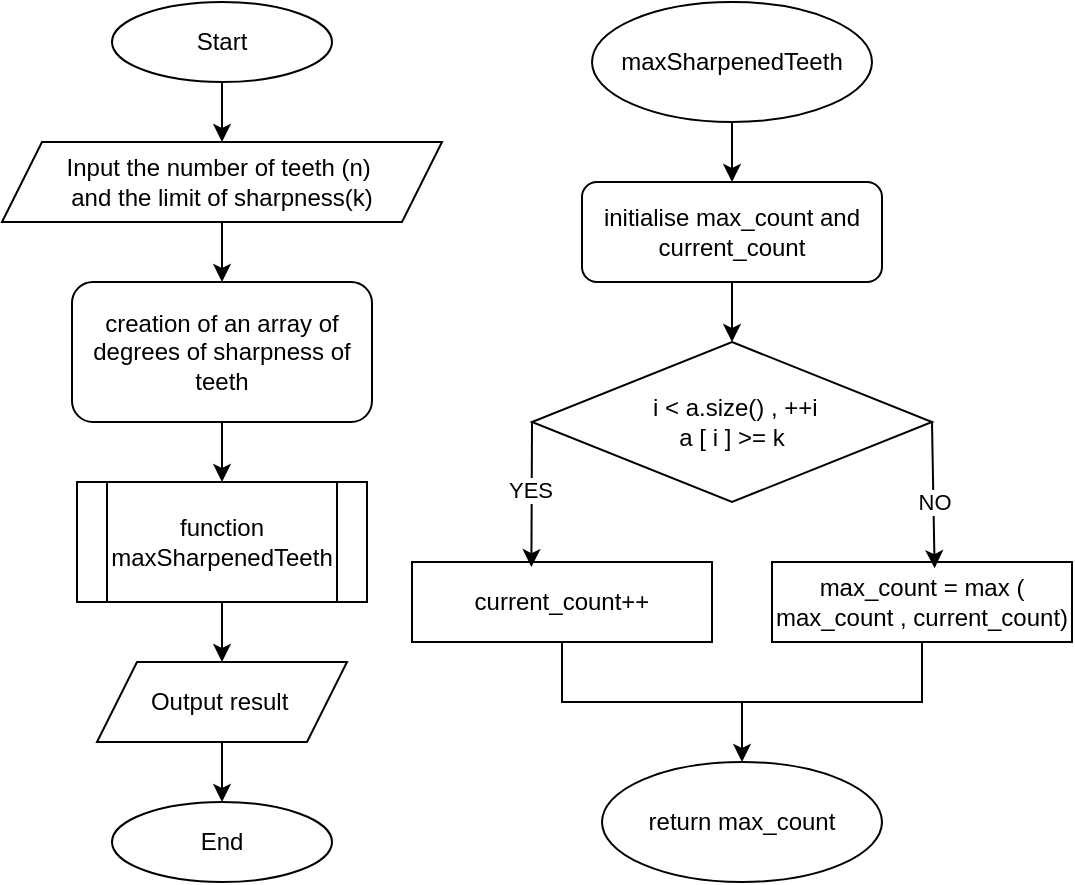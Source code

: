 <mxfile version="24.8.4">
  <diagram name="Сторінка-1" id="aEz-nr6bdWj7RBb74hUV">
    <mxGraphModel dx="1176" dy="520" grid="1" gridSize="10" guides="1" tooltips="1" connect="1" arrows="1" fold="1" page="1" pageScale="1" pageWidth="827" pageHeight="1169" math="0" shadow="0">
      <root>
        <mxCell id="0" />
        <mxCell id="1" parent="0" />
        <mxCell id="LlNCs8To8BDl-L4a-BV5-1" value="Start" style="ellipse;whiteSpace=wrap;html=1;" parent="1" vertex="1">
          <mxGeometry x="140" y="30" width="110" height="40" as="geometry" />
        </mxCell>
        <mxCell id="LlNCs8To8BDl-L4a-BV5-2" value="End" style="ellipse;whiteSpace=wrap;html=1;" parent="1" vertex="1">
          <mxGeometry x="140" y="430" width="110" height="40" as="geometry" />
        </mxCell>
        <mxCell id="LlNCs8To8BDl-L4a-BV5-3" value="Input&amp;nbsp;the number of teeth (n)&amp;nbsp;&lt;div&gt;and the limit of sharpness(k)&lt;/div&gt;" style="shape=parallelogram;perimeter=parallelogramPerimeter;whiteSpace=wrap;html=1;fixedSize=1;" parent="1" vertex="1">
          <mxGeometry x="85" y="100" width="220" height="40" as="geometry" />
        </mxCell>
        <mxCell id="LlNCs8To8BDl-L4a-BV5-4" value="creation of an array of degrees of sharpness of teeth" style="rounded=1;whiteSpace=wrap;html=1;" parent="1" vertex="1">
          <mxGeometry x="120" y="170" width="150" height="70" as="geometry" />
        </mxCell>
        <mxCell id="LlNCs8To8BDl-L4a-BV5-13" value="" style="edgeStyle=orthogonalEdgeStyle;rounded=0;orthogonalLoop=1;jettySize=auto;html=1;" parent="1" source="LlNCs8To8BDl-L4a-BV5-5" target="LlNCs8To8BDl-L4a-BV5-2" edge="1">
          <mxGeometry relative="1" as="geometry" />
        </mxCell>
        <mxCell id="LlNCs8To8BDl-L4a-BV5-5" value="Output result&amp;nbsp;" style="shape=parallelogram;perimeter=parallelogramPerimeter;whiteSpace=wrap;html=1;fixedSize=1;" parent="1" vertex="1">
          <mxGeometry x="132.5" y="360" width="125" height="40" as="geometry" />
        </mxCell>
        <mxCell id="LlNCs8To8BDl-L4a-BV5-6" value="function maxSharpenedTeeth" style="shape=process;whiteSpace=wrap;html=1;backgroundOutline=1;" parent="1" vertex="1">
          <mxGeometry x="122.5" y="270" width="145" height="60" as="geometry" />
        </mxCell>
        <mxCell id="LlNCs8To8BDl-L4a-BV5-9" value="" style="endArrow=classic;html=1;rounded=0;exitX=0.5;exitY=1;exitDx=0;exitDy=0;entryX=0.5;entryY=0;entryDx=0;entryDy=0;" parent="1" source="LlNCs8To8BDl-L4a-BV5-1" target="LlNCs8To8BDl-L4a-BV5-3" edge="1">
          <mxGeometry width="50" height="50" relative="1" as="geometry">
            <mxPoint x="300" y="150" as="sourcePoint" />
            <mxPoint x="350" y="100" as="targetPoint" />
          </mxGeometry>
        </mxCell>
        <mxCell id="LlNCs8To8BDl-L4a-BV5-10" value="" style="endArrow=classic;html=1;rounded=0;exitX=0.5;exitY=1;exitDx=0;exitDy=0;entryX=0.5;entryY=0;entryDx=0;entryDy=0;" parent="1" source="LlNCs8To8BDl-L4a-BV5-3" target="LlNCs8To8BDl-L4a-BV5-4" edge="1">
          <mxGeometry width="50" height="50" relative="1" as="geometry">
            <mxPoint x="205" y="80" as="sourcePoint" />
            <mxPoint x="205" y="110" as="targetPoint" />
          </mxGeometry>
        </mxCell>
        <mxCell id="LlNCs8To8BDl-L4a-BV5-11" value="" style="endArrow=classic;html=1;rounded=0;exitX=0.5;exitY=1;exitDx=0;exitDy=0;" parent="1" source="LlNCs8To8BDl-L4a-BV5-4" target="LlNCs8To8BDl-L4a-BV5-6" edge="1">
          <mxGeometry width="50" height="50" relative="1" as="geometry">
            <mxPoint x="215" y="90" as="sourcePoint" />
            <mxPoint x="215" y="120" as="targetPoint" />
          </mxGeometry>
        </mxCell>
        <mxCell id="LlNCs8To8BDl-L4a-BV5-12" value="" style="endArrow=classic;html=1;rounded=0;exitX=0.5;exitY=1;exitDx=0;exitDy=0;entryX=0.5;entryY=0;entryDx=0;entryDy=0;" parent="1" source="LlNCs8To8BDl-L4a-BV5-6" target="LlNCs8To8BDl-L4a-BV5-5" edge="1">
          <mxGeometry width="50" height="50" relative="1" as="geometry">
            <mxPoint x="225" y="100" as="sourcePoint" />
            <mxPoint x="225" y="130" as="targetPoint" />
          </mxGeometry>
        </mxCell>
        <mxCell id="LlNCs8To8BDl-L4a-BV5-14" value="maxSharpenedTeeth" style="ellipse;whiteSpace=wrap;html=1;" parent="1" vertex="1">
          <mxGeometry x="380" y="30" width="140" height="60" as="geometry" />
        </mxCell>
        <mxCell id="LlNCs8To8BDl-L4a-BV5-15" value="initialise max_count and current_count" style="rounded=1;whiteSpace=wrap;html=1;" parent="1" vertex="1">
          <mxGeometry x="375" y="120" width="150" height="50" as="geometry" />
        </mxCell>
        <mxCell id="LlNCs8To8BDl-L4a-BV5-16" value="&amp;nbsp;i &amp;lt; a.size() , ++i&lt;div&gt;a [ i ] &amp;gt;= k&lt;/div&gt;" style="rhombus;whiteSpace=wrap;html=1;labelBackgroundColor=none;" parent="1" vertex="1">
          <mxGeometry x="350" y="200" width="200" height="80" as="geometry" />
        </mxCell>
        <mxCell id="LlNCs8To8BDl-L4a-BV5-18" value="current_count++" style="rounded=0;whiteSpace=wrap;html=1;" parent="1" vertex="1">
          <mxGeometry x="290" y="310" width="150" height="40" as="geometry" />
        </mxCell>
        <mxCell id="LlNCs8To8BDl-L4a-BV5-20" value="max_count = max ( max_count , current_count)" style="rounded=0;whiteSpace=wrap;html=1;" parent="1" vertex="1">
          <mxGeometry x="470" y="310" width="150" height="40" as="geometry" />
        </mxCell>
        <mxCell id="LlNCs8To8BDl-L4a-BV5-21" value="return max_count" style="ellipse;whiteSpace=wrap;html=1;" parent="1" vertex="1">
          <mxGeometry x="385" y="410" width="140" height="60" as="geometry" />
        </mxCell>
        <mxCell id="LlNCs8To8BDl-L4a-BV5-22" value="" style="endArrow=classic;html=1;rounded=0;exitX=0.5;exitY=1;exitDx=0;exitDy=0;" parent="1" source="LlNCs8To8BDl-L4a-BV5-14" edge="1">
          <mxGeometry width="50" height="50" relative="1" as="geometry">
            <mxPoint x="400" y="350" as="sourcePoint" />
            <mxPoint x="450" y="120" as="targetPoint" />
          </mxGeometry>
        </mxCell>
        <mxCell id="LlNCs8To8BDl-L4a-BV5-23" value="" style="endArrow=classic;html=1;rounded=0;exitX=0.5;exitY=1;exitDx=0;exitDy=0;entryX=0.5;entryY=0;entryDx=0;entryDy=0;" parent="1" source="LlNCs8To8BDl-L4a-BV5-15" target="LlNCs8To8BDl-L4a-BV5-16" edge="1">
          <mxGeometry width="50" height="50" relative="1" as="geometry">
            <mxPoint x="460" y="100" as="sourcePoint" />
            <mxPoint x="460" y="130" as="targetPoint" />
          </mxGeometry>
        </mxCell>
        <mxCell id="LlNCs8To8BDl-L4a-BV5-24" value="" style="endArrow=classic;html=1;rounded=0;exitX=0;exitY=0.5;exitDx=0;exitDy=0;entryX=0.398;entryY=0.064;entryDx=0;entryDy=0;entryPerimeter=0;" parent="1" source="LlNCs8To8BDl-L4a-BV5-16" target="LlNCs8To8BDl-L4a-BV5-18" edge="1">
          <mxGeometry width="50" height="50" relative="1" as="geometry">
            <mxPoint x="470" y="110" as="sourcePoint" />
            <mxPoint x="470" y="140" as="targetPoint" />
          </mxGeometry>
        </mxCell>
        <mxCell id="wYUFe-oZ4x9caa2_bBJN-1" value="YES" style="edgeLabel;html=1;align=center;verticalAlign=middle;resizable=0;points=[];" parent="LlNCs8To8BDl-L4a-BV5-24" vertex="1" connectable="0">
          <mxGeometry x="-0.072" y="-1" relative="1" as="geometry">
            <mxPoint as="offset" />
          </mxGeometry>
        </mxCell>
        <mxCell id="LlNCs8To8BDl-L4a-BV5-25" value="" style="endArrow=classic;html=1;rounded=0;exitX=1;exitY=0.5;exitDx=0;exitDy=0;entryX=0.542;entryY=0.078;entryDx=0;entryDy=0;entryPerimeter=0;" parent="1" source="LlNCs8To8BDl-L4a-BV5-16" target="LlNCs8To8BDl-L4a-BV5-20" edge="1">
          <mxGeometry width="50" height="50" relative="1" as="geometry">
            <mxPoint x="360" y="250" as="sourcePoint" />
            <mxPoint x="360" y="323" as="targetPoint" />
          </mxGeometry>
        </mxCell>
        <mxCell id="wYUFe-oZ4x9caa2_bBJN-2" value="NO" style="edgeLabel;html=1;align=center;verticalAlign=middle;resizable=0;points=[];" parent="LlNCs8To8BDl-L4a-BV5-25" vertex="1" connectable="0">
          <mxGeometry x="0.085" relative="1" as="geometry">
            <mxPoint as="offset" />
          </mxGeometry>
        </mxCell>
        <mxCell id="LlNCs8To8BDl-L4a-BV5-27" value="" style="endArrow=classic;html=1;rounded=0;exitX=0.5;exitY=1;exitDx=0;exitDy=0;entryX=0.5;entryY=0;entryDx=0;entryDy=0;" parent="1" source="LlNCs8To8BDl-L4a-BV5-18" target="LlNCs8To8BDl-L4a-BV5-21" edge="1">
          <mxGeometry width="50" height="50" relative="1" as="geometry">
            <mxPoint x="400" y="340" as="sourcePoint" />
            <mxPoint x="450" y="290" as="targetPoint" />
            <Array as="points">
              <mxPoint x="365" y="380" />
              <mxPoint x="455" y="380" />
            </Array>
          </mxGeometry>
        </mxCell>
        <mxCell id="LlNCs8To8BDl-L4a-BV5-28" value="" style="endArrow=none;html=1;rounded=0;entryX=0.5;entryY=1;entryDx=0;entryDy=0;" parent="1" target="LlNCs8To8BDl-L4a-BV5-20" edge="1">
          <mxGeometry width="50" height="50" relative="1" as="geometry">
            <mxPoint x="450" y="380" as="sourcePoint" />
            <mxPoint x="450" y="290" as="targetPoint" />
            <Array as="points">
              <mxPoint x="545" y="380" />
            </Array>
          </mxGeometry>
        </mxCell>
      </root>
    </mxGraphModel>
  </diagram>
</mxfile>
